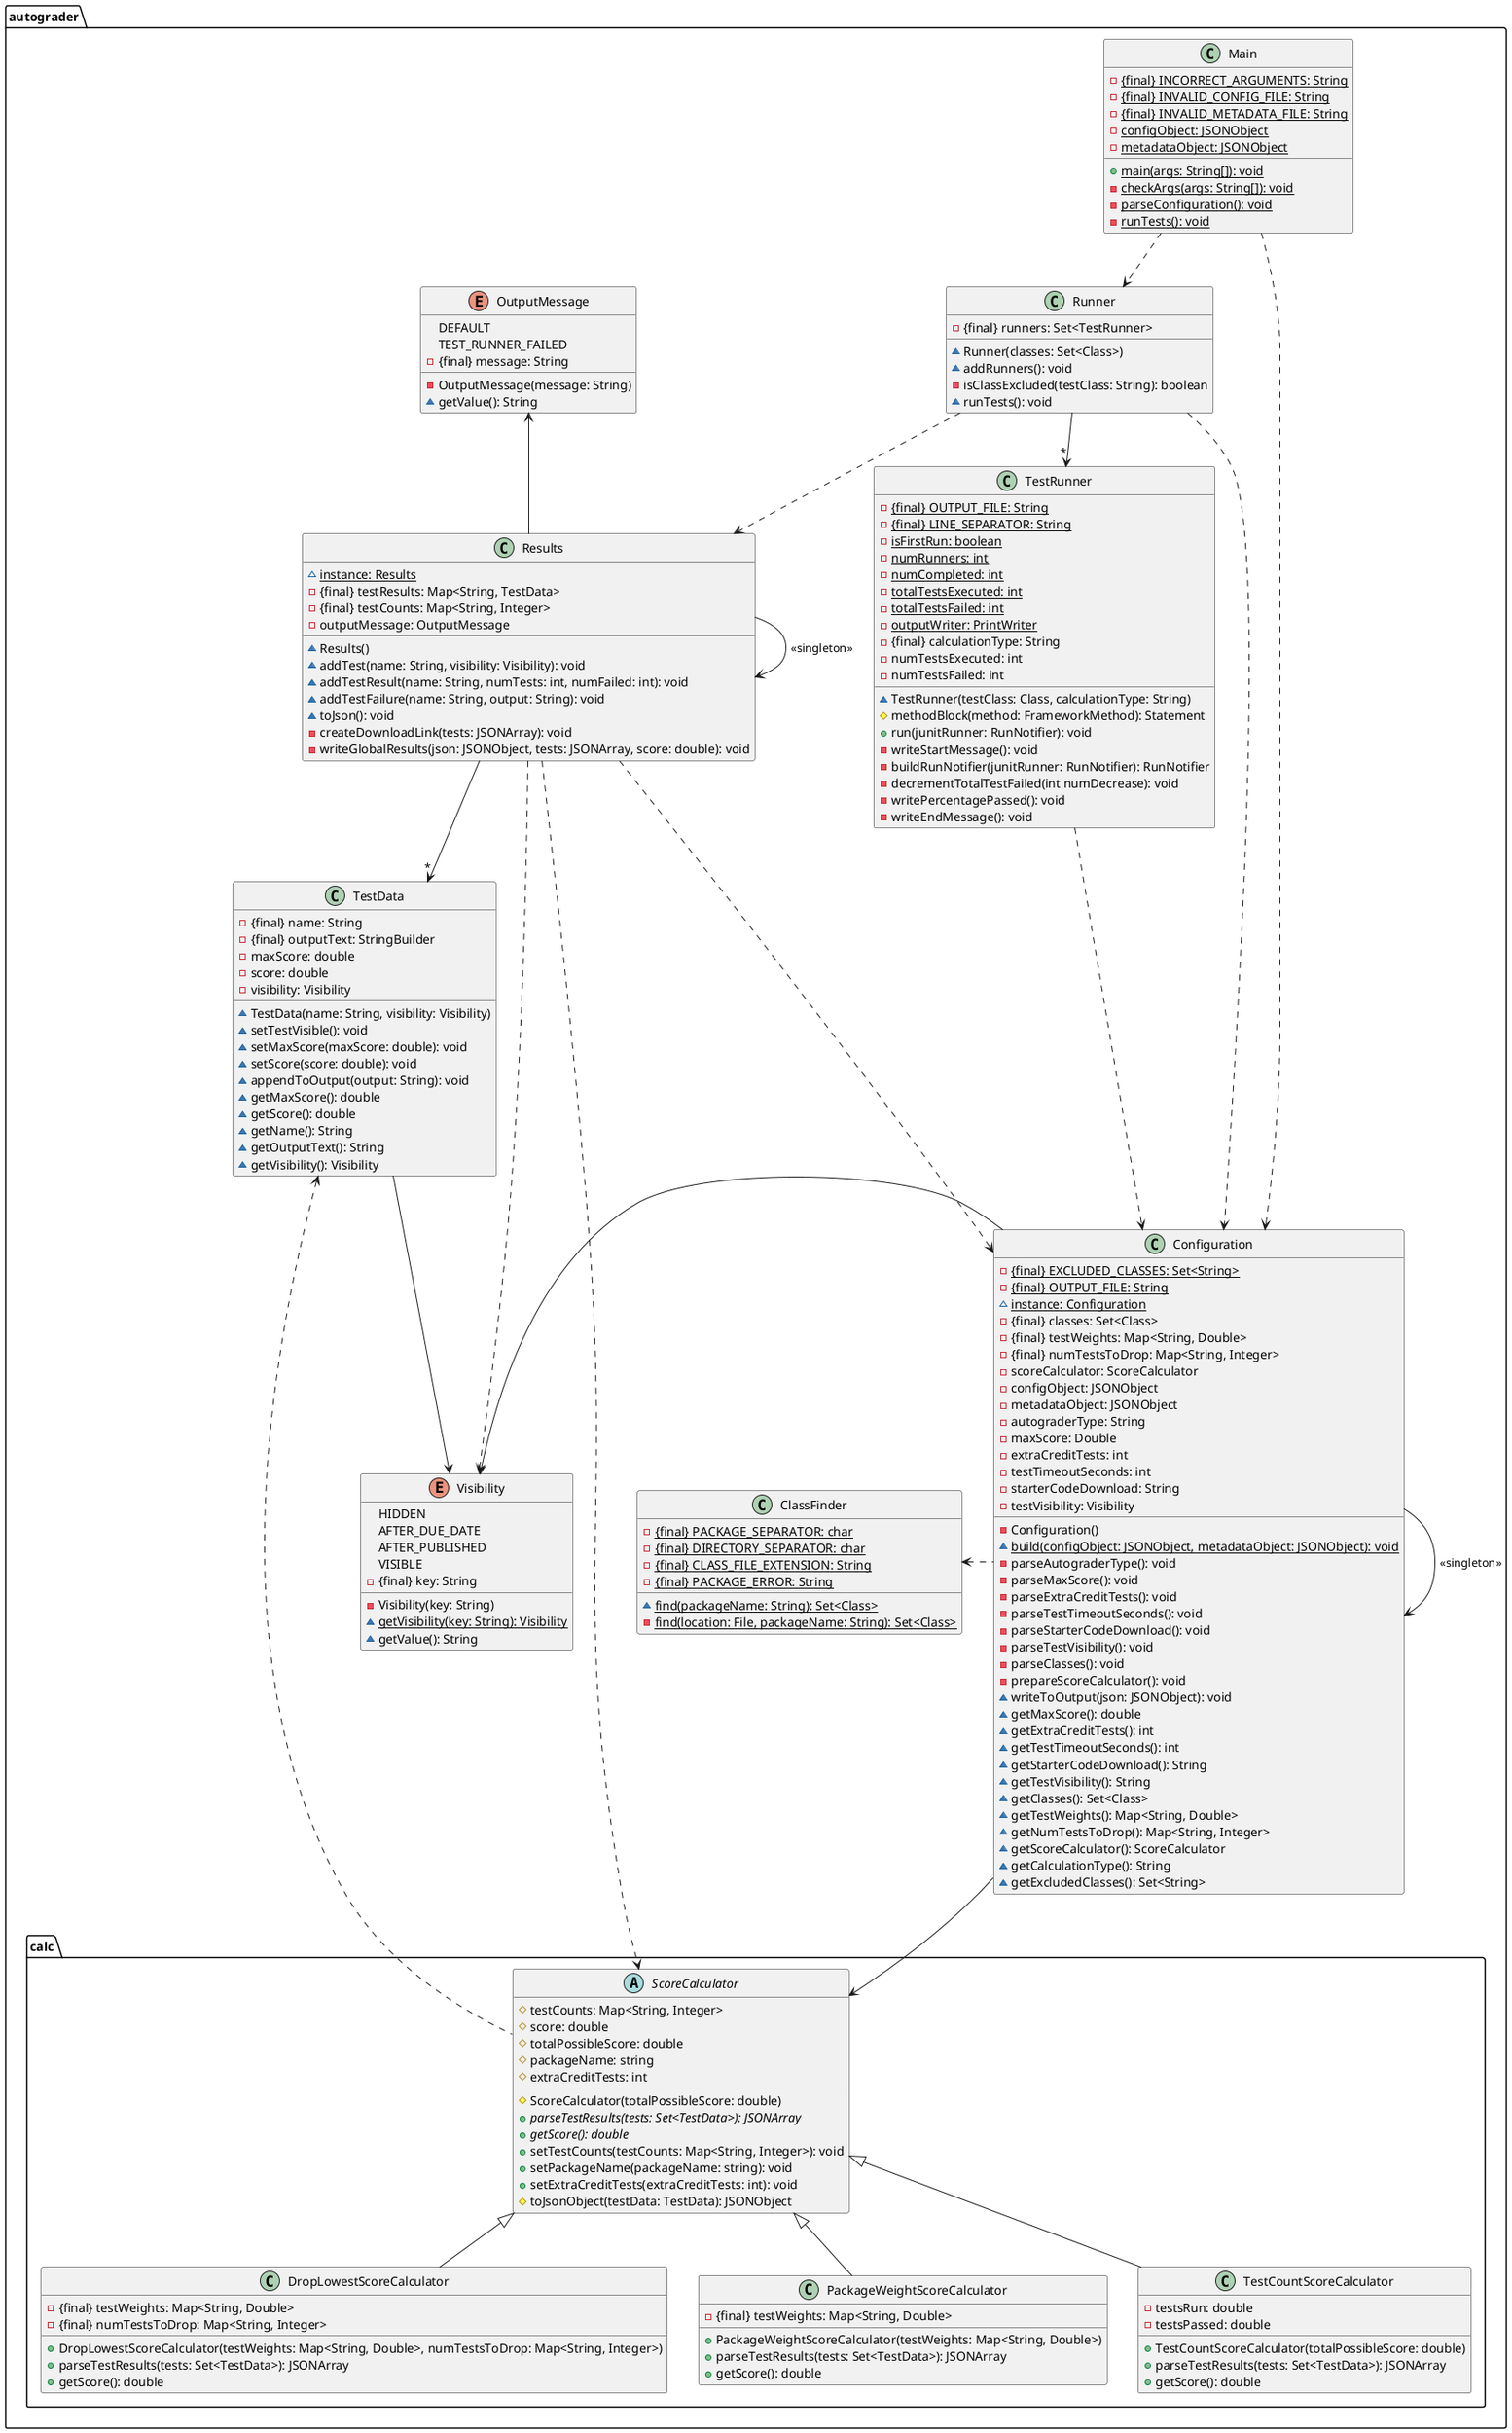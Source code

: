 @startuml autograder

package autograder {
    class Main {
        -{static} {final} INCORRECT_ARGUMENTS: String
        -{static} {final} INVALID_CONFIG_FILE: String
        -{static} {final} INVALID_METADATA_FILE: String
        -{static} configObject: JSONObject
        -{static} metadataObject: JSONObject
        +{static} main(args: String[]): void
        -{static} checkArgs(args: String[]): void
        -{static} parseConfiguration(): void
        -{static} runTests(): void
    }
    class Configuration {
        -{static} {final} EXCLUDED_CLASSES: Set<String>
        -{static} {final} OUTPUT_FILE: String
        ~{static} instance: Configuration
        -{final} classes: Set<Class>
        -{final} testWeights: Map<String, Double>
        -{final} numTestsToDrop: Map<String, Integer>
        -scoreCalculator: ScoreCalculator
        -configObject: JSONObject
        -metadataObject: JSONObject
        -autograderType: String
        -maxScore: Double
        -extraCreditTests: int
        -testTimeoutSeconds: int
        -starterCodeDownload: String
        -testVisibility: Visibility
        -Configuration()
        ~{static} build(configObject: JSONObject, metadataObject: JSONObject): void
        -parseAutograderType(): void
        -parseMaxScore(): void
        -parseExtraCreditTests(): void
        -parseTestTimeoutSeconds(): void
        -parseStarterCodeDownload(): void
        -parseTestVisibility(): void
        -parseClasses(): void
        -prepareScoreCalculator(): void
        ~writeToOutput(json: JSONObject): void
        ~getMaxScore(): double
        ~getExtraCreditTests(): int
        ~getTestTimeoutSeconds(): int
        ~getStarterCodeDownload(): String
        ~getTestVisibility(): String
        ~getClasses(): Set<Class>
        ~getTestWeights(): Map<String, Double>
        ~getNumTestsToDrop(): Map<String, Integer>
        ~getScoreCalculator(): ScoreCalculator
        ~getCalculationType(): String
        ~getExcludedClasses(): Set<String>
    }
    class ClassFinder {
        -{static} {final} PACKAGE_SEPARATOR: char
        -{static} {final} DIRECTORY_SEPARATOR: char
        -{static} {final} CLASS_FILE_EXTENSION: String
        -{static} {final} PACKAGE_ERROR: String
        ~{static} find(packageName: String): Set<Class>
        -{static} find(location: File, packageName: String): Set<Class>
    }
    class Runner {
        -{final} runners: Set<TestRunner>
        ~Runner(classes: Set<Class>)
        ~addRunners(): void
        -isClassExcluded(testClass: String): boolean
        ~runTests(): void
    }
    class TestRunner {
        -{static} {final} OUTPUT_FILE: String
        -{static} {final} LINE_SEPARATOR: String
        -{static} isFirstRun: boolean
        -{static} numRunners: int
        -{static} numCompleted: int
        -{static} totalTestsExecuted: int
        -{static} totalTestsFailed: int
        -{static} outputWriter: PrintWriter
        -{final} calculationType: String
        -numTestsExecuted: int
        -numTestsFailed: int
        ~TestRunner(testClass: Class, calculationType: String)
        #methodBlock(method: FrameworkMethod): Statement
        +run(junitRunner: RunNotifier): void
        -writeStartMessage(): void
        -buildRunNotifier(junitRunner: RunNotifier): RunNotifier
        -decrementTotalTestFailed(int numDecrease): void
        -writePercentagePassed(): void
        -writeEndMessage(): void
    }
    class Results {
        ~{static} instance: Results
        -{final} testResults: Map<String, TestData>
        -{final} testCounts: Map<String, Integer>
        -outputMessage: OutputMessage
        ~Results()
        ~addTest(name: String, visibility: Visibility): void
        ~addTestResult(name: String, numTests: int, numFailed: int): void
        ~addTestFailure(name: String, output: String): void
        ~toJson(): void
        -createDownloadLink(tests: JSONArray): void
        -writeGlobalResults(json: JSONObject, tests: JSONArray, score: double): void
    }
    class TestData {
        -{final} name: String
        -{final} outputText: StringBuilder
        -maxScore: double
        -score: double
        -visibility: Visibility
        ~TestData(name: String, visibility: Visibility)
        ~setTestVisible(): void
        ~setMaxScore(maxScore: double): void
        ~setScore(score: double): void
        ~appendToOutput(output: String): void
        ~getMaxScore(): double
        ~getScore(): double
        ~getName(): String
        ~getOutputText(): String
        ~getVisibility(): Visibility
    }
    enum Visibility {
        HIDDEN
        AFTER_DUE_DATE
        AFTER_PUBLISHED
        VISIBLE
        -{final} key: String
        -Visibility(key: String)
        ~{static} getVisibility(key: String): Visibility
        ~getValue(): String
    }
    enum OutputMessage {
        DEFAULT
        TEST_RUNNER_FAILED
        -{final} message: String
        -OutputMessage(message: String)
        ~getValue(): String
    }

    package calc {
        abstract class ScoreCalculator {
            #testCounts: Map<String, Integer>
            #score: double
            #totalPossibleScore: double
            #packageName: string
            #extraCreditTests: int
            #ScoreCalculator(totalPossibleScore: double)
            +{abstract} parseTestResults(tests: Set<TestData>): JSONArray
            +{abstract} getScore(): double
            +setTestCounts(testCounts: Map<String, Integer>): void
            +setPackageName(packageName: string): void
            +setExtraCreditTests(extraCreditTests: int): void
            #toJsonObject(testData: TestData): JSONObject
        }
        class DropLowestScoreCalculator extends ScoreCalculator {
            -{final} testWeights: Map<String, Double>
            -{final} numTestsToDrop: Map<String, Integer>
            +DropLowestScoreCalculator(testWeights: Map<String, Double>, numTestsToDrop: Map<String, Integer>)
            +parseTestResults(tests: Set<TestData>): JSONArray
            +getScore(): double
        }
        class PackageWeightScoreCalculator extends ScoreCalculator {
            -{final} testWeights: Map<String, Double>
            +PackageWeightScoreCalculator(testWeights: Map<String, Double>)
            +parseTestResults(tests: Set<TestData>): JSONArray
            +getScore(): double
        }
        class TestCountScoreCalculator extends ScoreCalculator {
            -testsRun: double
            -testsPassed: double
            +TestCountScoreCalculator(totalPossibleScore: double)
            +parseTestResults(tests: Set<TestData>): JSONArray
            +getScore(): double
        }
    }
}

Main ..> Configuration
Main ..> Runner
Configuration --> Configuration : <<singleton>>
Configuration --> ScoreCalculator
Configuration -l-> Visibility
Configuration .l.> ClassFinder
Runner --> "*" TestRunner
Runner ..> Configuration
TestRunner ..> Configuration
Runner ..> Results
Results --> Results : <<singleton>>
Results --> "*" TestData
Results -u-> OutputMessage
Results ..> Visibility
Results ..> Configuration
Results ..> ScoreCalculator
TestData --> Visibility
ScoreCalculator .u.> TestData